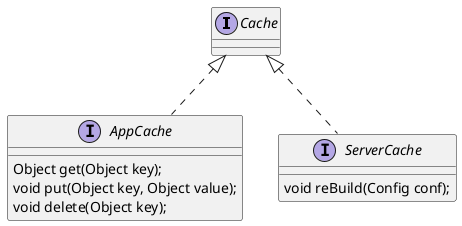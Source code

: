@startuml
Cache <|.. AppCache
Cache <|.. ServerCache
Interface Cache {
}

Interface ServerCache {
    void reBuild(Config conf);
}

Interface AppCache {
    Object get(Object key);
    void put(Object key, Object value);
    void delete(Object key);
}
@enduml
